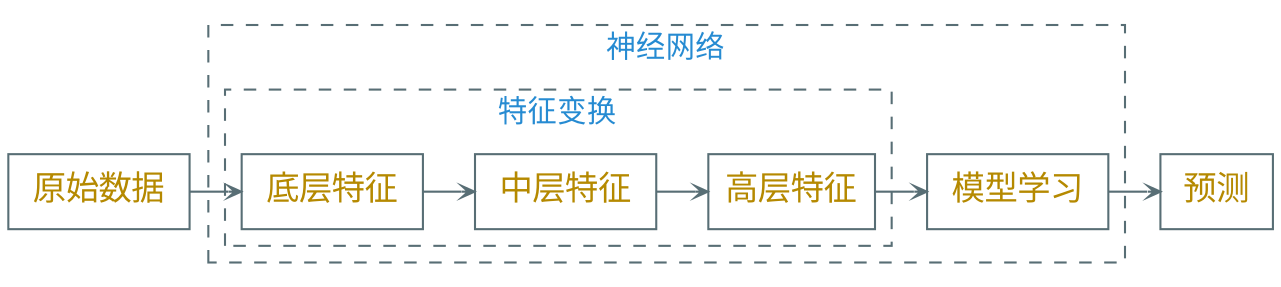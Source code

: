 digraph g {
    bgcolor=transparent
    graph [nodesep=0.35, ranksep=0.35]
    rankdir=LR
    node [shape=box, color="#586e75", fontname="LXGWWenKai", fontcolor="#b58900", fontsize=16]
    edge [arrowhead=vee, color="#586e75", fontname="LXGWWenKai", fontcolor="#268bd2", fontsize=16, arrowsize=0.6]

    " 原始数据 "

    subgraph cluster_1 {
        color="#586e75"
        fontcolor="#268bd2"
        fontname="LXGWWenKai"
        style="dashed"
        label="神经网络"

        subgraph cluster_2 {
            color="#586e75"
            fontcolor="#268bd2"
            fontname="LXGWWenKai"
            style="dashed"
            label="特征变换"
            " 底层特征 " -> " 中层特征 " -> "高层特征"
        }

        "高层特征" -> " 模型学习 "
    }

    " 原始数据 " -> " 底层特征 "
    " 模型学习 " -> 预测
}